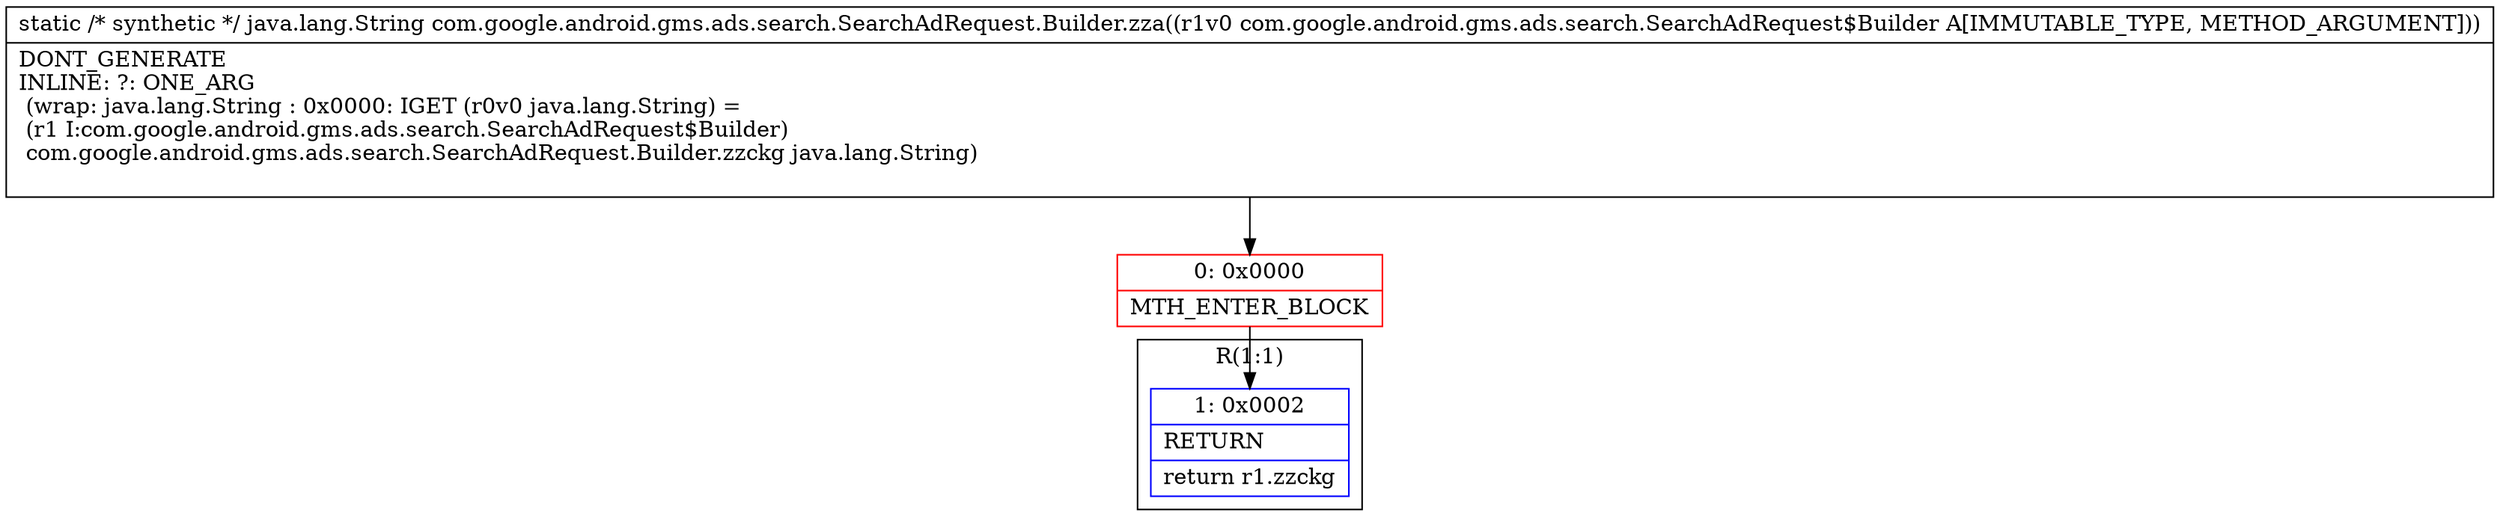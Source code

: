 digraph "CFG forcom.google.android.gms.ads.search.SearchAdRequest.Builder.zza(Lcom\/google\/android\/gms\/ads\/search\/SearchAdRequest$Builder;)Ljava\/lang\/String;" {
subgraph cluster_Region_1362129136 {
label = "R(1:1)";
node [shape=record,color=blue];
Node_1 [shape=record,label="{1\:\ 0x0002|RETURN\l|return r1.zzckg\l}"];
}
Node_0 [shape=record,color=red,label="{0\:\ 0x0000|MTH_ENTER_BLOCK\l}"];
MethodNode[shape=record,label="{static \/* synthetic *\/ java.lang.String com.google.android.gms.ads.search.SearchAdRequest.Builder.zza((r1v0 com.google.android.gms.ads.search.SearchAdRequest$Builder A[IMMUTABLE_TYPE, METHOD_ARGUMENT]))  | DONT_GENERATE\lINLINE: ?: ONE_ARG  \l  (wrap: java.lang.String : 0x0000: IGET  (r0v0 java.lang.String) = \l  (r1 I:com.google.android.gms.ads.search.SearchAdRequest$Builder)\l com.google.android.gms.ads.search.SearchAdRequest.Builder.zzckg java.lang.String)\l\l}"];
MethodNode -> Node_0;
Node_0 -> Node_1;
}

